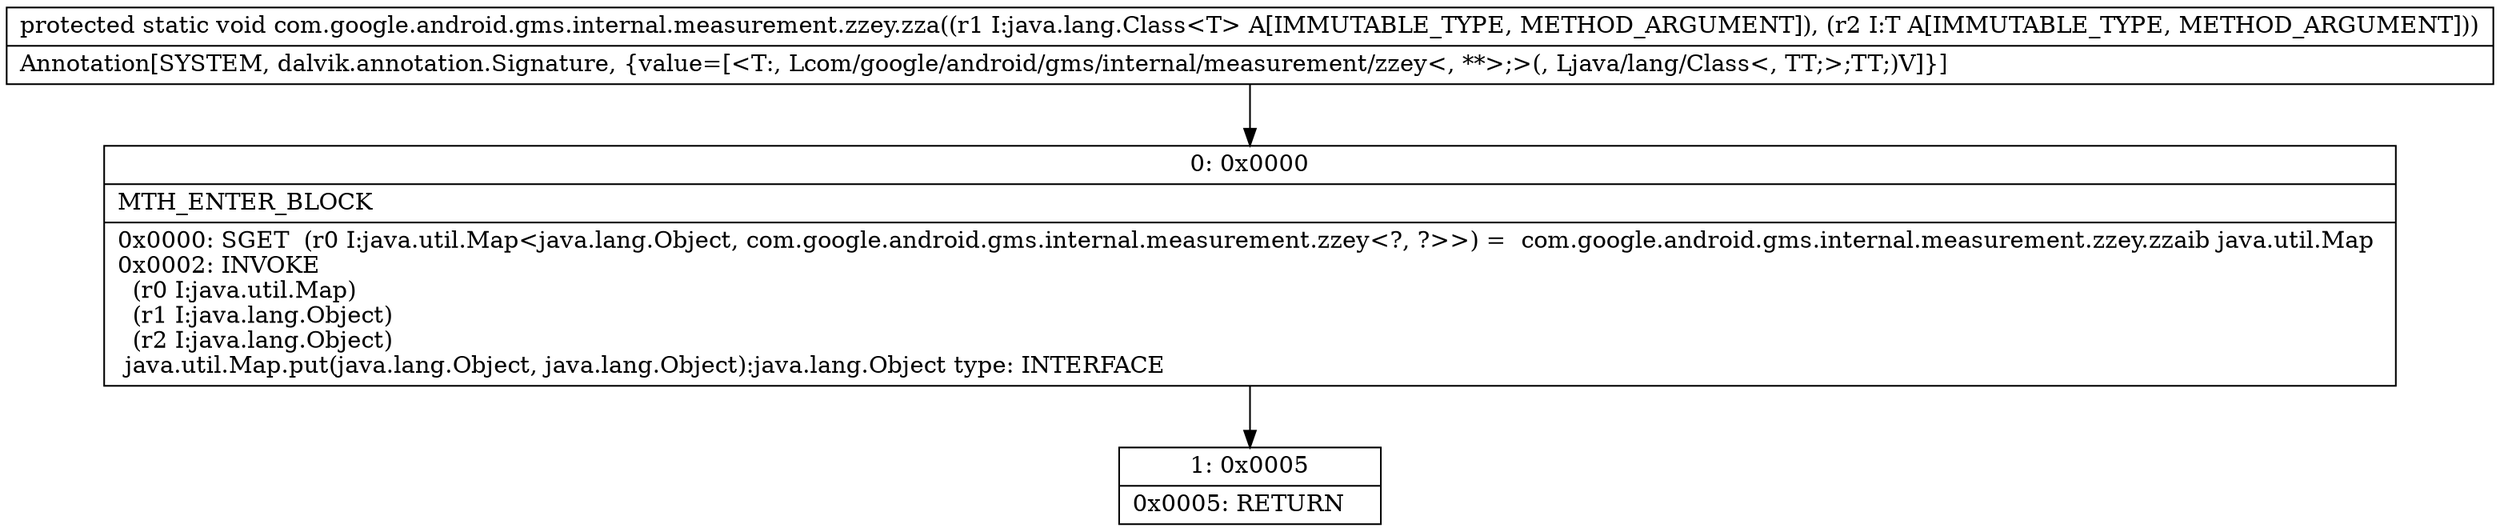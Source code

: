 digraph "CFG forcom.google.android.gms.internal.measurement.zzey.zza(Ljava\/lang\/Class;Lcom\/google\/android\/gms\/internal\/measurement\/zzey;)V" {
Node_0 [shape=record,label="{0\:\ 0x0000|MTH_ENTER_BLOCK\l|0x0000: SGET  (r0 I:java.util.Map\<java.lang.Object, com.google.android.gms.internal.measurement.zzey\<?, ?\>\>) =  com.google.android.gms.internal.measurement.zzey.zzaib java.util.Map \l0x0002: INVOKE  \l  (r0 I:java.util.Map)\l  (r1 I:java.lang.Object)\l  (r2 I:java.lang.Object)\l java.util.Map.put(java.lang.Object, java.lang.Object):java.lang.Object type: INTERFACE \l}"];
Node_1 [shape=record,label="{1\:\ 0x0005|0x0005: RETURN   \l}"];
MethodNode[shape=record,label="{protected static void com.google.android.gms.internal.measurement.zzey.zza((r1 I:java.lang.Class\<T\> A[IMMUTABLE_TYPE, METHOD_ARGUMENT]), (r2 I:T A[IMMUTABLE_TYPE, METHOD_ARGUMENT]))  | Annotation[SYSTEM, dalvik.annotation.Signature, \{value=[\<T:, Lcom\/google\/android\/gms\/internal\/measurement\/zzey\<, **\>;\>(, Ljava\/lang\/Class\<, TT;\>;TT;)V]\}]\l}"];
MethodNode -> Node_0;
Node_0 -> Node_1;
}

